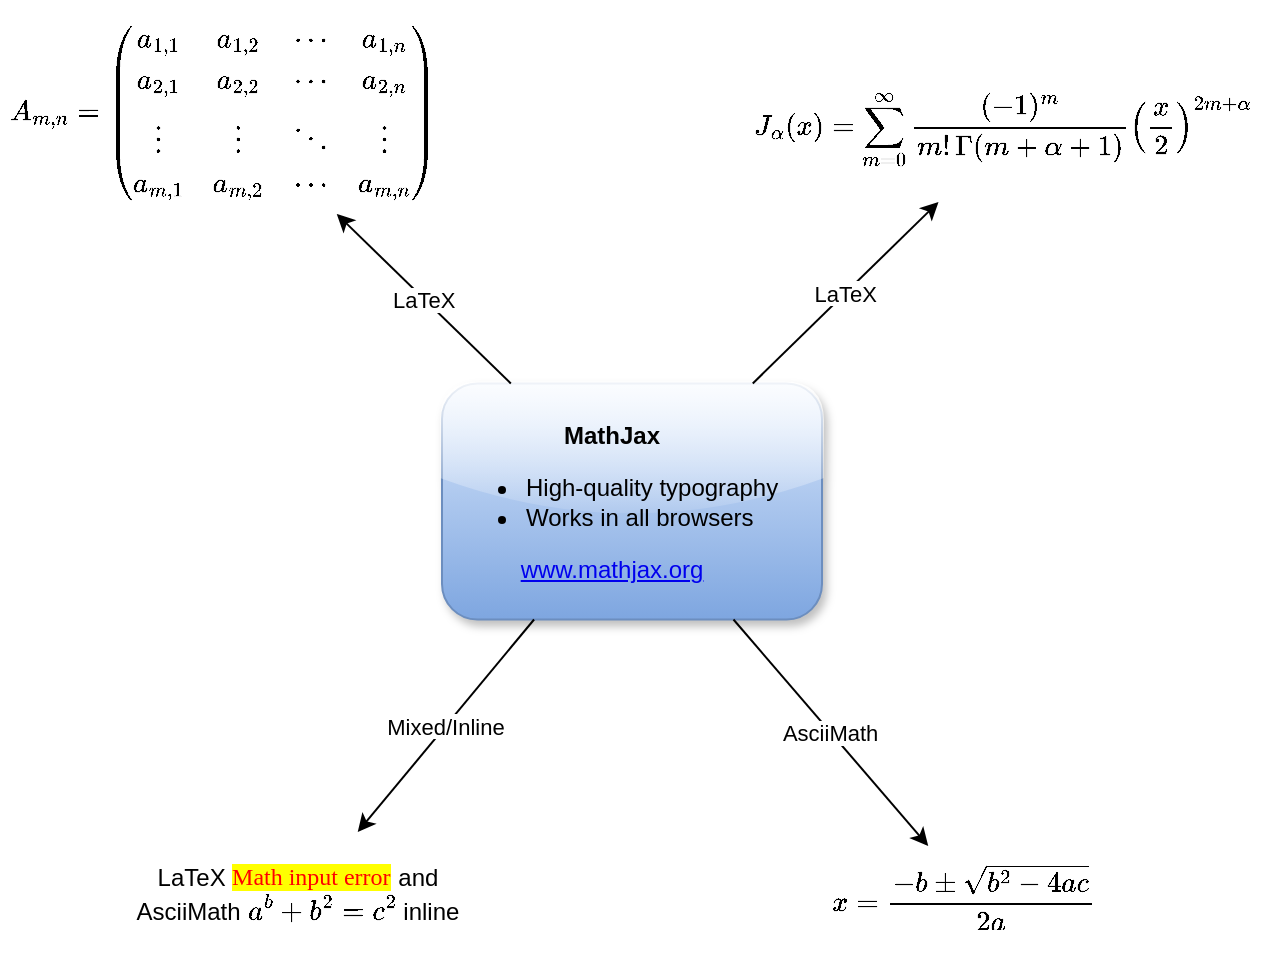 <mxfile version="24.8.0" pages="2">
  <diagram name="Page-1" id="-mmJfN87k48Y5w4itgZ_">
    <mxGraphModel dx="1434" dy="785" grid="1" gridSize="10" guides="1" tooltips="1" connect="1" arrows="1" fold="1" page="1" pageScale="1" pageWidth="827" pageHeight="1169" math="0" shadow="0">
      <root>
        <mxCell id="0" />
        <mxCell id="1" parent="0" />
        <mxCell id="OV-CWN4_s9iYcNfIr0wD-1" value="$$A_{m,n} =&#xa; \begin{pmatrix}&#xa;  a_{1,1} &amp; a_{1,2} &amp; \cdots &amp; a_{1,n} \\&#xa;  a_{2,1} &amp; a_{2,2} &amp; \cdots &amp; a_{2,n} \\&#xa;  \vdots  &amp; \vdots  &amp; \ddots &amp; \vdots  \\&#xa;  a_{m,1} &amp; a_{m,2} &amp; \cdots &amp; a_{m,n}&#xa; \end{pmatrix}$$" style="text;html=1;spacing=5;spacingTop=-10;whiteSpace=wrap;overflow=hidden;fillColor=none;strokeColor=none;shadow=0;rounded=0;verticalAlign=middle" vertex="1" parent="1">
          <mxGeometry x="88" y="80" width="232" height="102" as="geometry" />
        </mxCell>
        <mxCell id="OV-CWN4_s9iYcNfIr0wD-2" value="&lt;p align=&quot;center&quot;&gt;&lt;b&gt;MathJax&lt;/b&gt;&lt;/p&gt;&lt;ul&gt;&lt;li&gt;High-quality typography&lt;/li&gt;&lt;li&gt;Works in all browsers&lt;/li&gt;&lt;/ul&gt;&lt;div style=&quot;text-align: center&quot;&gt;&lt;a target=&quot;_blank&quot; href=&quot;http://www.mathjax.org&quot;&gt;www.mathjax.org&lt;/a&gt;&lt;br&gt;&lt;/div&gt;" style="whiteSpace=wrap;rounded=1;html=1;align=left;verticalAlign=top;blue" vertex="1" parent="1">
          <mxGeometry x="309" y="266.75" width="190" height="118" as="geometry" />
        </mxCell>
        <mxCell id="OV-CWN4_s9iYcNfIr0wD-3" value="LaTeX" style="endArrow=classic;endFill=1;rounded=0;" edge="1" parent="1" source="OV-CWN4_s9iYcNfIr0wD-2" target="OV-CWN4_s9iYcNfIr0wD-1">
          <mxGeometry relative="1" as="geometry" />
        </mxCell>
        <mxCell id="OV-CWN4_s9iYcNfIr0wD-4" value="$$J_\alpha(x) = \sum\limits_{m=0}^\infty \frac{(-1)^m}{m! \, \Gamma(m + \alpha + 1)}{\left({\frac{x}{2}}\right)}^{2 m + \alpha}$$" style="text;html=1;spacing=5;spacingTop=-10;whiteSpace=wrap;overflow=hidden;fillColor=none;strokeColor=none;shadow=0;rounded=0;verticalAlign=middle" vertex="1" parent="1">
          <mxGeometry x="460" y="112" width="260" height="64" as="geometry" />
        </mxCell>
        <mxCell id="OV-CWN4_s9iYcNfIr0wD-5" value="LaTeX" style="endArrow=classic;endFill=1;rounded=0;" edge="1" parent="1" source="OV-CWN4_s9iYcNfIr0wD-2" target="OV-CWN4_s9iYcNfIr0wD-4">
          <mxGeometry relative="1" as="geometry" />
        </mxCell>
        <mxCell id="OV-CWN4_s9iYcNfIr0wD-6" value="`x = (-b +- sqrt(b^2-4ac))/(2a)`" style="text;html=1;spacing=5;spacingTop=-10;whiteSpace=wrap;overflow=hidden;fillColor=none;strokeColor=none;shadow=0;rounded=0;verticalAlign=middle" vertex="1" parent="1">
          <mxGeometry x="499" y="498" width="157" height="59" as="geometry" />
        </mxCell>
        <mxCell id="OV-CWN4_s9iYcNfIr0wD-7" value="Mixed/Inline" style="endArrow=classic;endFill=1;rounded=0;" edge="1" parent="1" source="OV-CWN4_s9iYcNfIr0wD-2" target="OV-CWN4_s9iYcNfIr0wD-9">
          <mxGeometry relative="1" as="geometry" />
        </mxCell>
        <mxCell id="OV-CWN4_s9iYcNfIr0wD-8" value="AsciiMath" style="endArrow=classic;endFill=1;rounded=0;" edge="1" parent="1" source="OV-CWN4_s9iYcNfIr0wD-2" target="OV-CWN4_s9iYcNfIr0wD-6">
          <mxGeometry relative="1" as="geometry" />
        </mxCell>
        <mxCell id="OV-CWN4_s9iYcNfIr0wD-9" value="LaTeX \(\sqrt{3Ã-1}+(1+x)^2\) and&lt;br&gt;AsciiMath `a^b + b^2 = c^2` inline" style="text;html=1;spacing=5;spacingTop=-10;whiteSpace=wrap;overflow=hidden;fillColor=none;strokeColor=none;shadow=0;rounded=0;verticalAlign=middle;align=center" vertex="1" parent="1">
          <mxGeometry x="134" y="491" width="206" height="72" as="geometry" />
        </mxCell>
      </root>
    </mxGraphModel>
  </diagram>
  <diagram name="Page-2" id="6RFVOrc3LkjSJnaGyQyJ">
    <mxGraphModel dx="1332" dy="983" grid="1" gridSize="10" guides="1" tooltips="1" connect="1" arrows="1" fold="1" page="1" pageScale="1" pageWidth="827" pageHeight="1169" math="1" shadow="0">
      <root>
        <mxCell id="D3lG09Jso_duDaEmXfXr-0" />
        <mxCell id="D3lG09Jso_duDaEmXfXr-1" parent="D3lG09Jso_duDaEmXfXr-0" />
        <mxCell id="41MV-0r4CxwcozOCYkJW-2" value="&lt;font style=&quot;font-size: 16px&quot;&gt;&lt;b&gt;Important equations in computing&lt;/b&gt;&lt;/font&gt;" style="shape=table;childLayout=tableLayout;rowLines=0;columnLines=0;startSize=40;html=1;whiteSpace=wrap;collapsible=0;recursiveResize=0;expand=0;pointerEvents=0;fillColor=#dae8fc;strokeColor=#6c8ebf;" parent="D3lG09Jso_duDaEmXfXr-1" vertex="1">
          <mxGeometry x="110" y="40" width="430" height="410" as="geometry" />
        </mxCell>
        <mxCell id="41MV-0r4CxwcozOCYkJW-10" value="" style="swimlane;horizontal=0;points=[[0,0.5],[1,0.5]];portConstraint=eastwest;startSize=0;html=1;whiteSpace=wrap;collapsible=0;recursiveResize=0;expand=0;pointerEvents=0;" parent="41MV-0r4CxwcozOCYkJW-2" vertex="1">
          <mxGeometry y="40" width="430" height="90" as="geometry" />
        </mxCell>
        <mxCell id="41MV-0r4CxwcozOCYkJW-11" value="" style="swimlane;connectable=0;startSize=0;html=1;whiteSpace=wrap;collapsible=0;recursiveResize=0;expand=0;pointerEvents=0;" parent="41MV-0r4CxwcozOCYkJW-10" vertex="1">
          <mxGeometry width="200" height="90" as="geometry" />
        </mxCell>
        <mxCell id="2" value="$$ \frac{df}{dt} = \lim _{(h \rightarrow 0)} \frac{f(t+h)-f(t)}{h}$$" style="text;html=1;align=left;verticalAlign=middle;resizable=0;points=[];autosize=1;" parent="41MV-0r4CxwcozOCYkJW-11" vertex="1">
          <mxGeometry x="10" y="27" width="340" height="20" as="geometry" />
        </mxCell>
        <mxCell id="41MV-0r4CxwcozOCYkJW-12" value="" style="swimlane;connectable=0;startSize=0;html=1;whiteSpace=wrap;collapsible=0;recursiveResize=0;expand=0;pointerEvents=0;" parent="41MV-0r4CxwcozOCYkJW-10" vertex="1">
          <mxGeometry x="200" width="230" height="90" as="geometry" />
        </mxCell>
        <mxCell id="_r6unnsgetzTEhW_tJpS-2" value="&lt;div&gt;&lt;b&gt;Fundamental Theorum of Calculus&lt;/b&gt;&lt;/div&gt;&lt;div&gt;&lt;br&gt;&lt;/div&gt;&lt;div&gt;Finds optimal solutions to problems &lt;br&gt;&lt;/div&gt;&lt;div&gt;in computing and other disciplines.&lt;br&gt;&lt;/div&gt;" style="text;html=1;align=left;verticalAlign=middle;resizable=0;points=[];autosize=1;" parent="41MV-0r4CxwcozOCYkJW-12" vertex="1">
          <mxGeometry x="10" y="15" width="210" height="60" as="geometry" />
        </mxCell>
        <mxCell id="41MV-0r4CxwcozOCYkJW-17" value="" style="swimlane;horizontal=0;points=[[0,0.5],[1,0.5]];portConstraint=eastwest;startSize=0;html=1;whiteSpace=wrap;collapsible=0;recursiveResize=0;expand=0;pointerEvents=0;" parent="41MV-0r4CxwcozOCYkJW-2" vertex="1">
          <mxGeometry y="130" width="430" height="70" as="geometry" />
        </mxCell>
        <mxCell id="41MV-0r4CxwcozOCYkJW-18" value="" style="swimlane;connectable=0;startSize=0;html=1;whiteSpace=wrap;collapsible=0;recursiveResize=0;expand=0;pointerEvents=0;" parent="41MV-0r4CxwcozOCYkJW-17" vertex="1">
          <mxGeometry width="200" height="70" as="geometry" />
        </mxCell>
        <mxCell id="_r6unnsgetzTEhW_tJpS-3" value="$$ \hat{f}\left( \xi \right) = \sum\limits_{-\infty}^\infty {f(x)e^{-2\pi i x \xi}&amp;nbsp; dx}&amp;nbsp; $$" style="text;html=1;align=left;verticalAlign=middle;resizable=0;points=[];autosize=1;" parent="41MV-0r4CxwcozOCYkJW-18" vertex="1">
          <mxGeometry x="11" y="20" width="420" height="20" as="geometry" />
        </mxCell>
        <mxCell id="41MV-0r4CxwcozOCYkJW-19" value="" style="swimlane;connectable=0;startSize=0;html=1;whiteSpace=wrap;collapsible=0;recursiveResize=0;expand=0;pointerEvents=0;" parent="41MV-0r4CxwcozOCYkJW-17" vertex="1">
          <mxGeometry x="200" width="230" height="70" as="geometry" />
        </mxCell>
        <mxCell id="m-ndDQ5zoxFJMQhGPnYD-2" value="&lt;div&gt;&lt;b&gt;Fourier Transform&lt;/b&gt;&lt;/div&gt;&lt;div&gt;&lt;br&gt;&lt;/div&gt;&lt;div&gt;Enables JPEG and MP3 compression.&lt;br&gt;&lt;/div&gt;" style="text;html=1;align=left;verticalAlign=middle;resizable=0;points=[];autosize=1;" parent="41MV-0r4CxwcozOCYkJW-19" vertex="1">
          <mxGeometry x="10" y="10" width="220" height="50" as="geometry" />
        </mxCell>
        <mxCell id="41MV-0r4CxwcozOCYkJW-24" value="" style="swimlane;horizontal=0;points=[[0,0.5],[1,0.5]];portConstraint=eastwest;startSize=0;html=1;whiteSpace=wrap;collapsible=0;recursiveResize=0;expand=0;pointerEvents=0;" parent="41MV-0r4CxwcozOCYkJW-2" vertex="1">
          <mxGeometry y="200" width="430" height="140" as="geometry" />
        </mxCell>
        <mxCell id="41MV-0r4CxwcozOCYkJW-25" value="" style="swimlane;connectable=0;startSize=0;html=1;whiteSpace=wrap;collapsible=0;recursiveResize=0;expand=0;pointerEvents=0;" parent="41MV-0r4CxwcozOCYkJW-24" vertex="1">
          <mxGeometry width="200" height="140" as="geometry" />
        </mxCell>
        <mxCell id="m-ndDQ5zoxFJMQhGPnYD-6" value="&lt;div&gt;$$ \vec{\nabla} \cdot \vec{B} = 0 $$&lt;br&gt;&lt;/div&gt;" style="text;html=1;align=left;verticalAlign=middle;resizable=0;points=[];autosize=1;" parent="41MV-0r4CxwcozOCYkJW-25" vertex="1">
          <mxGeometry x="11" y="20" width="200" height="20" as="geometry" />
        </mxCell>
        <mxCell id="m-ndDQ5zoxFJMQhGPnYD-7" value="$$ \vec{\nabla} \cdot \vec{D} = \rho_{enc} $$" style="text;html=1;align=left;verticalAlign=middle;resizable=0;points=[];autosize=1;" parent="41MV-0r4CxwcozOCYkJW-25" vertex="1">
          <mxGeometry x="11" y="40" width="250" height="20" as="geometry" />
        </mxCell>
        <mxCell id="m-ndDQ5zoxFJMQhGPnYD-8" value="$$ \vec{\nabla} \times \vec{E} = - \frac{\partial B}{\partial t} $$" style="text;html=1;align=left;verticalAlign=middle;resizable=0;points=[];autosize=1;" parent="41MV-0r4CxwcozOCYkJW-25" vertex="1">
          <mxGeometry x="11" y="70" width="340" height="20" as="geometry" />
        </mxCell>
        <mxCell id="m-ndDQ5zoxFJMQhGPnYD-9" value="$$ \vec{\nabla} \times \vec{H} = \vec{J} + \frac{\partial \vec{D}}{\partial t} $$" style="text;html=1;align=left;verticalAlign=middle;resizable=0;points=[];autosize=1;" parent="41MV-0r4CxwcozOCYkJW-25" vertex="1">
          <mxGeometry x="11" y="100" width="410" height="20" as="geometry" />
        </mxCell>
        <mxCell id="41MV-0r4CxwcozOCYkJW-26" value="" style="swimlane;connectable=0;startSize=0;html=1;whiteSpace=wrap;collapsible=0;recursiveResize=0;expand=0;pointerEvents=0;" parent="41MV-0r4CxwcozOCYkJW-24" vertex="1">
          <mxGeometry x="200" width="230" height="140" as="geometry" />
        </mxCell>
        <mxCell id="m-ndDQ5zoxFJMQhGPnYD-10" value="&lt;div align=&quot;left&quot;&gt;&lt;b&gt;Maxwell&#39;s Equations&lt;/b&gt;&lt;/div&gt;&lt;div&gt;&lt;br&gt;&lt;/div&gt;&lt;div&gt;Describes how modern communication &lt;br&gt;&lt;/div&gt;&lt;div align=&quot;left&quot;&gt;uses electromagnetism and optics. &lt;br&gt;&lt;/div&gt;" style="text;html=1;align=center;verticalAlign=middle;resizable=0;points=[];autosize=1;" parent="41MV-0r4CxwcozOCYkJW-26" vertex="1">
          <mxGeometry x="5" y="17" width="220" height="60" as="geometry" />
        </mxCell>
        <mxCell id="m-ndDQ5zoxFJMQhGPnYD-11" style="swimlane;horizontal=0;points=[[0,0.5],[1,0.5]];portConstraint=eastwest;startSize=0;html=1;whiteSpace=wrap;collapsible=0;recursiveResize=0;expand=0;pointerEvents=0;" parent="41MV-0r4CxwcozOCYkJW-2" vertex="1">
          <mxGeometry y="340" width="430" height="70" as="geometry" />
        </mxCell>
        <mxCell id="m-ndDQ5zoxFJMQhGPnYD-12" style="swimlane;connectable=0;startSize=0;html=1;whiteSpace=wrap;collapsible=0;recursiveResize=0;expand=0;pointerEvents=0;" parent="m-ndDQ5zoxFJMQhGPnYD-11" vertex="1">
          <mxGeometry width="200" height="70" as="geometry" />
        </mxCell>
        <mxCell id="m-ndDQ5zoxFJMQhGPnYD-14" value="$$ i \hbar \frac{\partial}{\partial t}\Psi(t) = \hat H \Psi(t) $$" style="text;html=1;align=left;verticalAlign=middle;resizable=0;points=[];autosize=1;" parent="m-ndDQ5zoxFJMQhGPnYD-12" vertex="1">
          <mxGeometry x="11" y="20" width="320" height="20" as="geometry" />
        </mxCell>
        <mxCell id="m-ndDQ5zoxFJMQhGPnYD-13" style="swimlane;connectable=0;startSize=0;html=1;whiteSpace=wrap;collapsible=0;recursiveResize=0;expand=0;pointerEvents=0;" parent="m-ndDQ5zoxFJMQhGPnYD-11" vertex="1">
          <mxGeometry x="200" width="230" height="70" as="geometry" />
        </mxCell>
        <mxCell id="m-ndDQ5zoxFJMQhGPnYD-15" value="&lt;div&gt;&lt;b&gt;Schrödinger&#39;s equation&lt;/b&gt;&lt;/div&gt;&lt;div&gt;&lt;br&gt;&lt;/div&gt;&lt;div&gt;Describes state in quantum computing.&lt;br&gt;&lt;/div&gt;" style="text;html=1;align=left;verticalAlign=middle;resizable=0;points=[];autosize=1;" parent="m-ndDQ5zoxFJMQhGPnYD-13" vertex="1">
          <mxGeometry x="11" y="12" width="220" height="50" as="geometry" />
        </mxCell>
      </root>
    </mxGraphModel>
  </diagram>
</mxfile>
